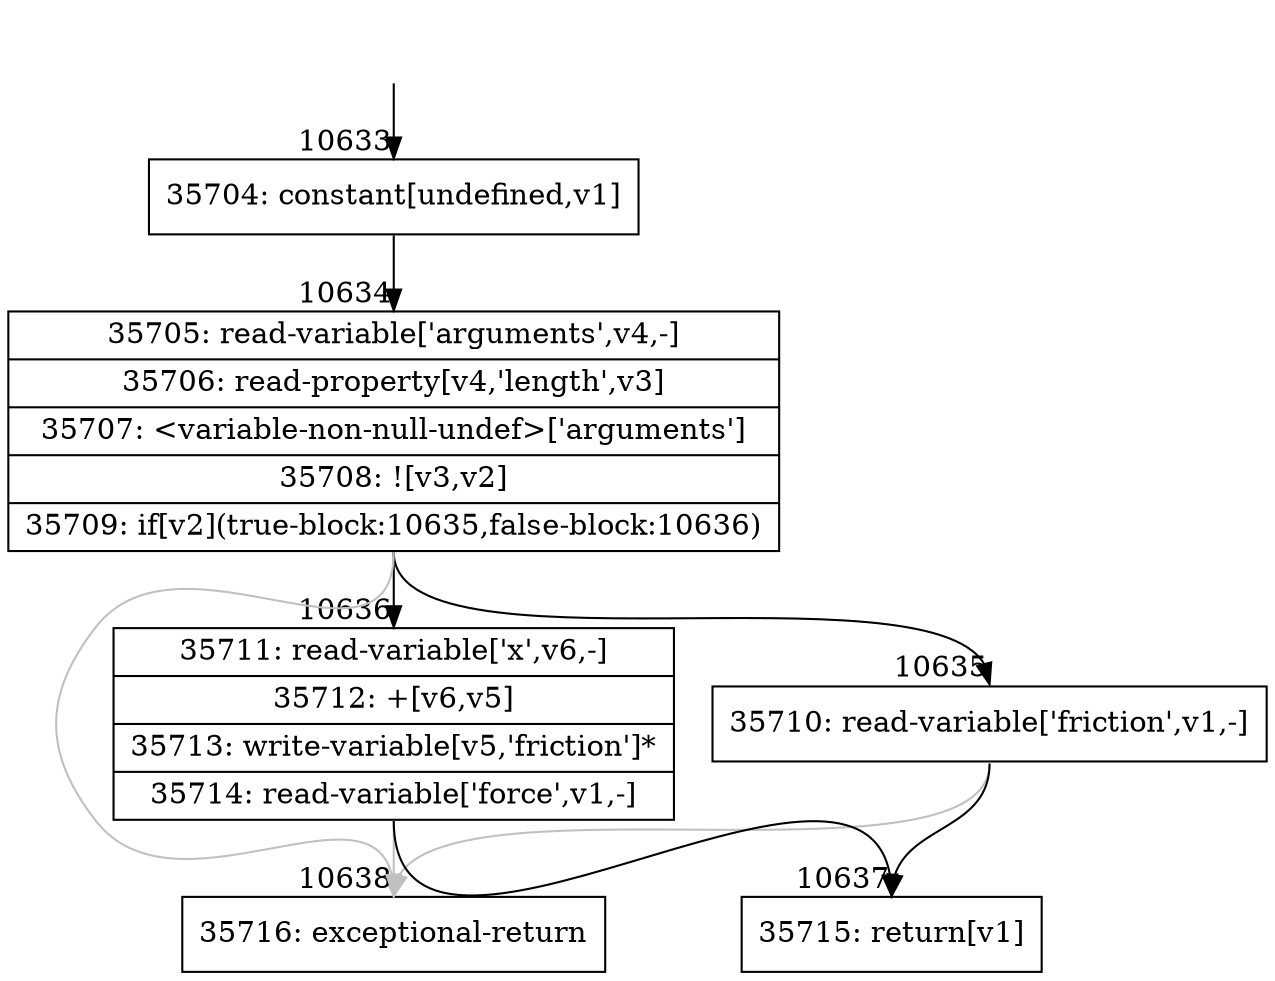 digraph {
rankdir="TD"
BB_entry978[shape=none,label=""];
BB_entry978 -> BB10633 [tailport=s, headport=n, headlabel="    10633"]
BB10633 [shape=record label="{35704: constant[undefined,v1]}" ] 
BB10633 -> BB10634 [tailport=s, headport=n, headlabel="      10634"]
BB10634 [shape=record label="{35705: read-variable['arguments',v4,-]|35706: read-property[v4,'length',v3]|35707: \<variable-non-null-undef\>['arguments']|35708: ![v3,v2]|35709: if[v2](true-block:10635,false-block:10636)}" ] 
BB10634 -> BB10635 [tailport=s, headport=n, headlabel="      10635"]
BB10634 -> BB10636 [tailport=s, headport=n, headlabel="      10636"]
BB10634 -> BB10638 [tailport=s, headport=n, color=gray, headlabel="      10638"]
BB10635 [shape=record label="{35710: read-variable['friction',v1,-]}" ] 
BB10635 -> BB10637 [tailport=s, headport=n, headlabel="      10637"]
BB10635 -> BB10638 [tailport=s, headport=n, color=gray]
BB10636 [shape=record label="{35711: read-variable['x',v6,-]|35712: +[v6,v5]|35713: write-variable[v5,'friction']*|35714: read-variable['force',v1,-]}" ] 
BB10636 -> BB10637 [tailport=s, headport=n]
BB10636 -> BB10638 [tailport=s, headport=n, color=gray]
BB10637 [shape=record label="{35715: return[v1]}" ] 
BB10638 [shape=record label="{35716: exceptional-return}" ] 
//#$~ 6319
}
